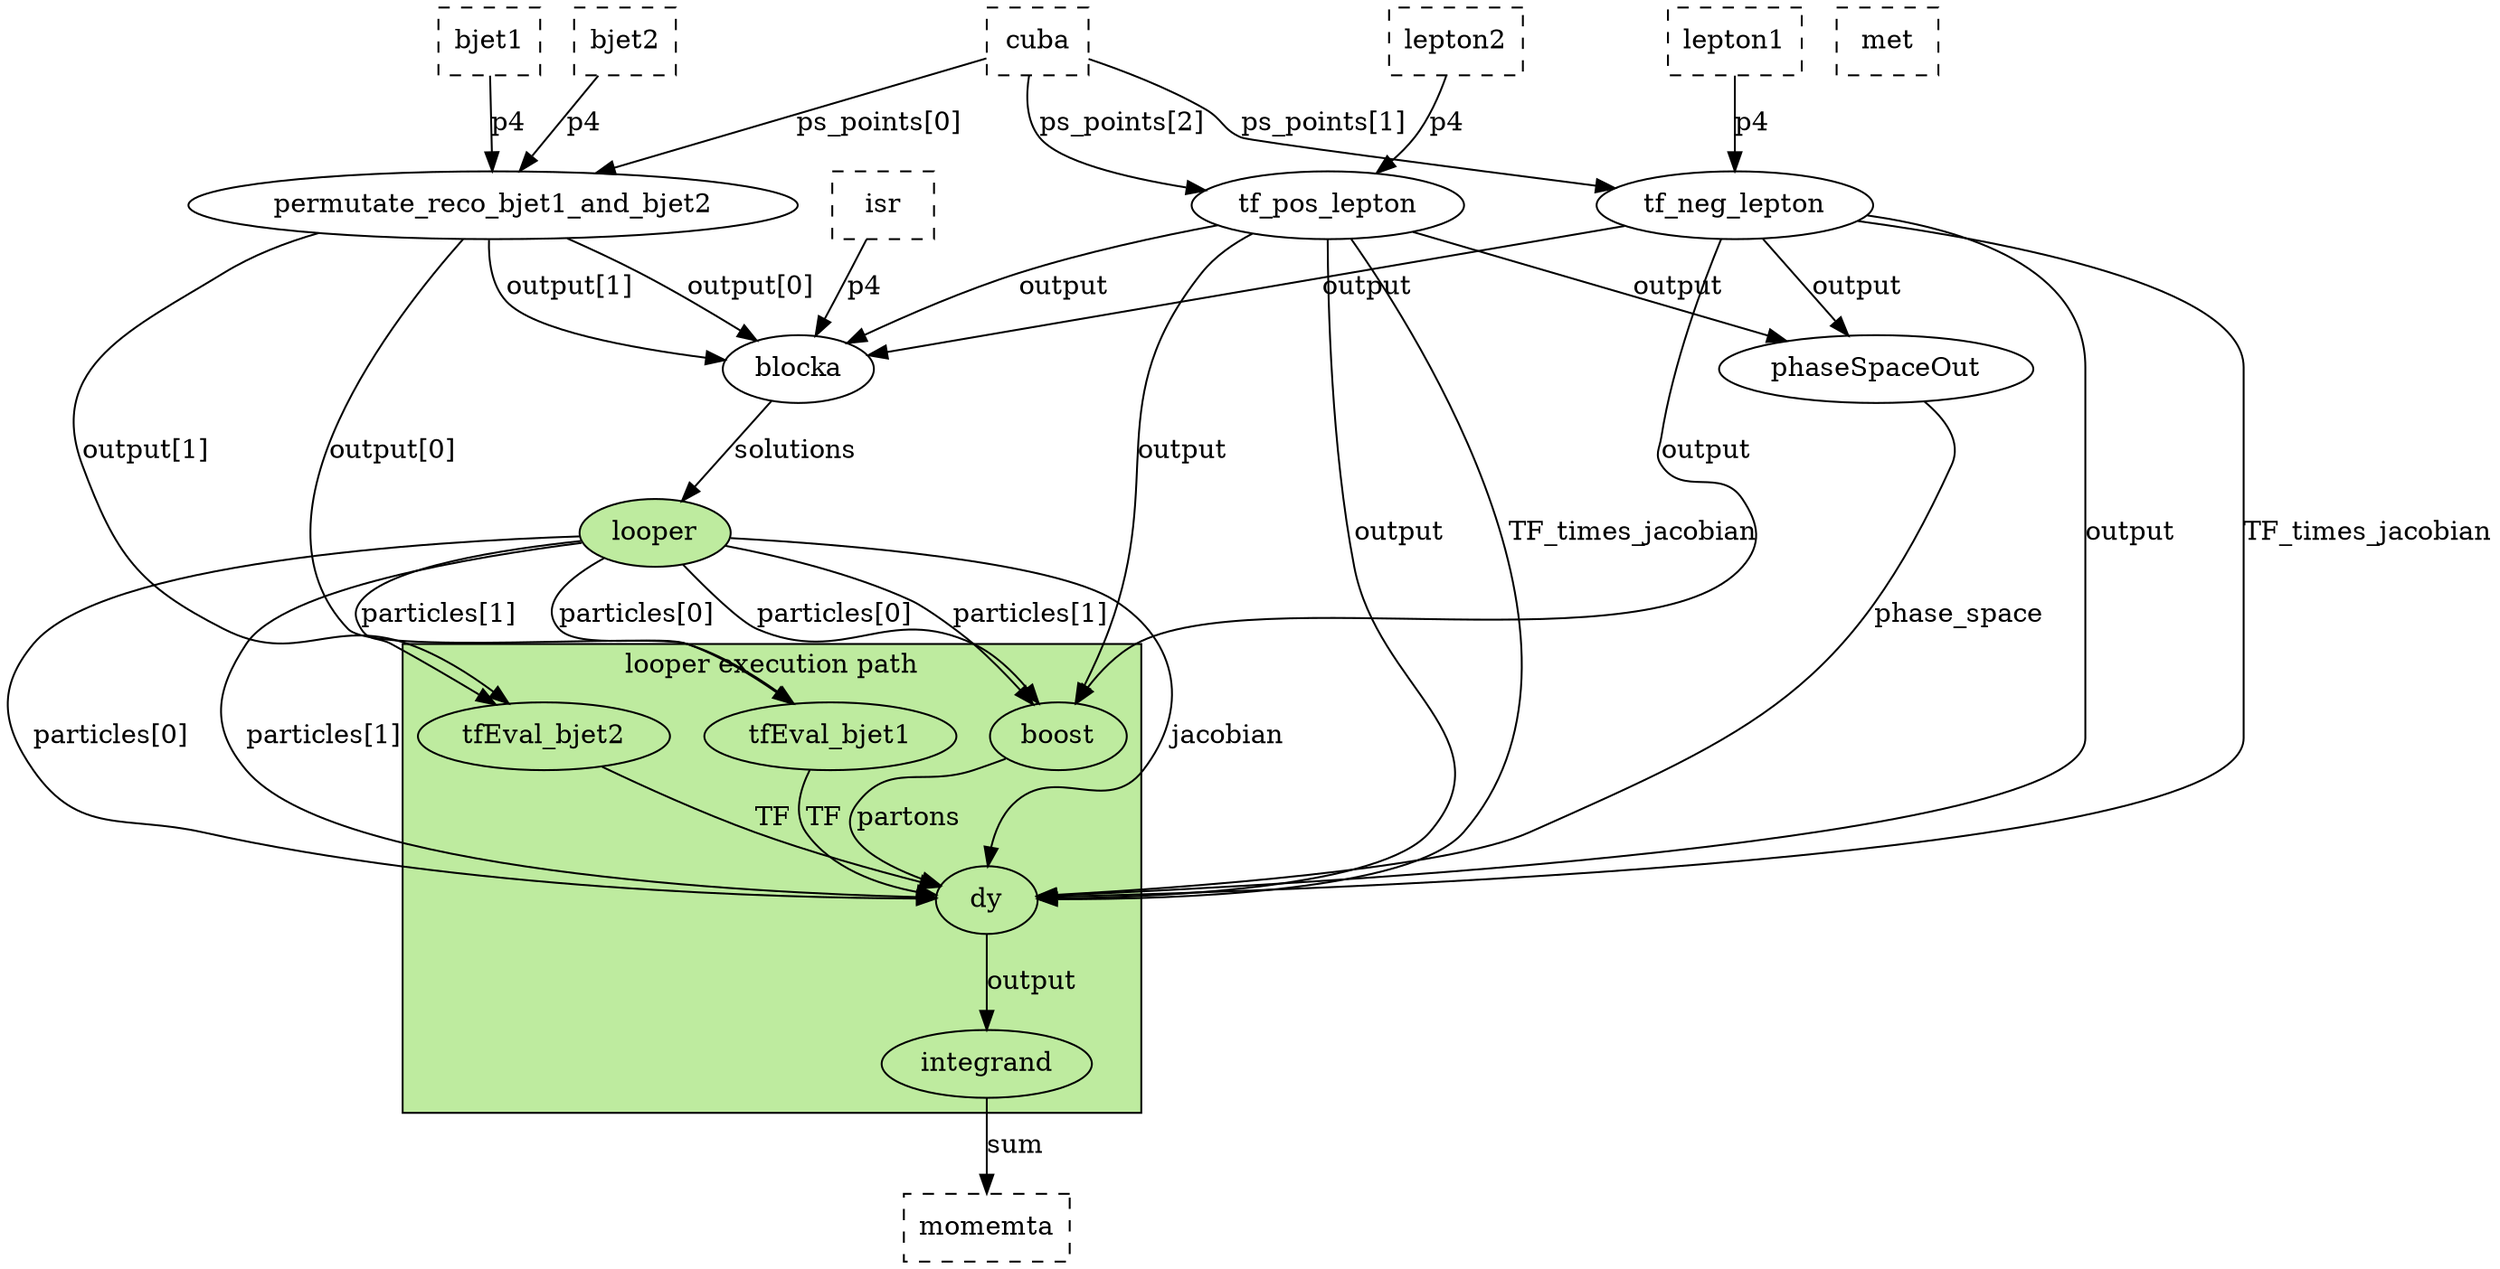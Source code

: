 digraph G {
subgraph cluster_0 {
style=filled; fillcolor="#BEEB9F";
    label="looper execution path";
    6; 7; 8; 9; 10; 
}
0[shape="ellipse",color="black",style="solid",label="permutate_reco_bjet1_and_bjet2"];
1[shape="ellipse",color="black",style="solid",label="tf_neg_lepton"];
2[shape="ellipse",color="black",style="solid",label="tf_pos_lepton"];
3[shape="ellipse",color="black",style="solid",label="phaseSpaceOut"];
4[shape="ellipse",color="black",style="solid",label="blocka"];
5[shape="ellipse",color="black",style="filled",label="looper",fillcolor="#BEEB9F"];
6[shape="ellipse",color="black",style="solid",label="tfEval_bjet1"];
7[shape="ellipse",color="black",style="solid",label="tfEval_bjet2"];
8[shape="ellipse",color="black",style="solid",label="boost"];
9[shape="ellipse",color="black",style="solid",label="dy"];
10[shape="ellipse",color="black",style="solid",label="integrand"];
11[shape="rectangle",color="black",style="dashed",label="met"];
12[shape="rectangle",color="black",style="dashed",label="cuba"];
13[shape="rectangle",color="black",style="dashed",label="lepton1"];
14[shape="rectangle",color="black",style="dashed",label="lepton2"];
15[shape="rectangle",color="black",style="dashed",label="bjet1"];
16[shape="rectangle",color="black",style="dashed",label="bjet2"];
17[shape="rectangle",color="black",style="dashed",label="isr"];
18[shape="rectangle",color="black",style="dashed",label="momemta"];
0->4 [color="black",style="solid",label="output[0]"];
0->4 [color="black",style="solid",label="output[1]"];
0->6 [color="black",style="solid",label="output[0]"];
0->7 [color="black",style="solid",label="output[1]"];
1->3 [color="black",style="solid",label="output"];
1->4 [color="black",style="solid",label="output"];
1->8 [color="black",style="solid",label="output"];
1->9 [color="black",style="solid",label="output"];
1->9 [color="black",style="solid",label="TF_times_jacobian"];
2->3 [color="black",style="solid",label="output"];
2->4 [color="black",style="solid",label="output"];
2->8 [color="black",style="solid",label="output"];
2->9 [color="black",style="solid",label="output"];
2->9 [color="black",style="solid",label="TF_times_jacobian"];
3->9 [color="black",style="solid",label="phase_space"];
4->5 [color="black",style="solid",label="solutions"];
5->6 [color="black",style="solid",label="particles[0]"];
5->7 [color="black",style="solid",label="particles[1]"];
5->8 [color="black",style="solid",label="particles[0]"];
5->8 [color="black",style="solid",label="particles[1]"];
5->9 [color="black",style="solid",label="particles[0]"];
5->9 [color="black",style="solid",label="particles[1]"];
5->9 [color="black",style="solid",label="jacobian"];
6->9 [color="black",style="solid",label="TF"];
7->9 [color="black",style="solid",label="TF"];
8->9 [color="black",style="solid",label="partons"];
9->10 [color="black",style="solid",label="output"];
10->18 [color="black",style="solid",label="sum"];
12->0 [color="black",style="solid",label="ps_points[0]"];
12->1 [color="black",style="solid",label="ps_points[1]"];
12->2 [color="black",style="solid",label="ps_points[2]"];
13->1 [color="black",style="solid",label="p4"];
14->2 [color="black",style="solid",label="p4"];
15->0 [color="black",style="solid",label="p4"];
16->0 [color="black",style="solid",label="p4"];
17->4 [color="black",style="solid",label="p4"];
5->10 [color="black",style="invis",label="virtual link (module in path)",constraint=false];
3->5 [color="black",style="invis",label="virtual link",constraint=false];
}
